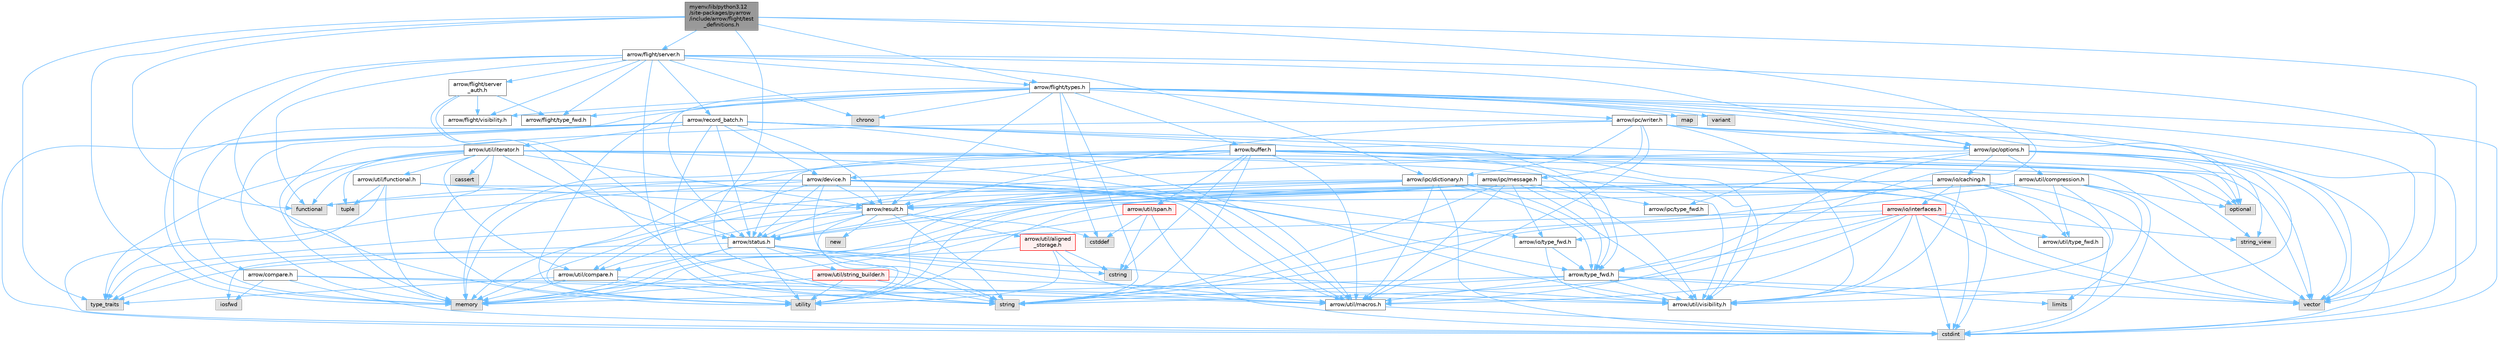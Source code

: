 digraph "myenv/lib/python3.12/site-packages/pyarrow/include/arrow/flight/test_definitions.h"
{
 // LATEX_PDF_SIZE
  bgcolor="transparent";
  edge [fontname=Helvetica,fontsize=10,labelfontname=Helvetica,labelfontsize=10];
  node [fontname=Helvetica,fontsize=10,shape=box,height=0.2,width=0.4];
  Node1 [id="Node000001",label="myenv/lib/python3.12\l/site-packages/pyarrow\l/include/arrow/flight/test\l_definitions.h",height=0.2,width=0.4,color="gray40", fillcolor="grey60", style="filled", fontcolor="black",tooltip=" "];
  Node1 -> Node2 [id="edge1_Node000001_Node000002",color="steelblue1",style="solid",tooltip=" "];
  Node2 [id="Node000002",label="functional",height=0.2,width=0.4,color="grey60", fillcolor="#E0E0E0", style="filled",tooltip=" "];
  Node1 -> Node3 [id="edge2_Node000001_Node000003",color="steelblue1",style="solid",tooltip=" "];
  Node3 [id="Node000003",label="memory",height=0.2,width=0.4,color="grey60", fillcolor="#E0E0E0", style="filled",tooltip=" "];
  Node1 -> Node4 [id="edge3_Node000001_Node000004",color="steelblue1",style="solid",tooltip=" "];
  Node4 [id="Node000004",label="string",height=0.2,width=0.4,color="grey60", fillcolor="#E0E0E0", style="filled",tooltip=" "];
  Node1 -> Node5 [id="edge4_Node000001_Node000005",color="steelblue1",style="solid",tooltip=" "];
  Node5 [id="Node000005",label="type_traits",height=0.2,width=0.4,color="grey60", fillcolor="#E0E0E0", style="filled",tooltip=" "];
  Node1 -> Node6 [id="edge5_Node000001_Node000006",color="steelblue1",style="solid",tooltip=" "];
  Node6 [id="Node000006",label="vector",height=0.2,width=0.4,color="grey60", fillcolor="#E0E0E0", style="filled",tooltip=" "];
  Node1 -> Node7 [id="edge6_Node000001_Node000007",color="steelblue1",style="solid",tooltip=" "];
  Node7 [id="Node000007",label="arrow/flight/server.h",height=0.2,width=0.4,color="grey40", fillcolor="white", style="filled",URL="$server_8h.html",tooltip=" "];
  Node7 -> Node8 [id="edge7_Node000007_Node000008",color="steelblue1",style="solid",tooltip=" "];
  Node8 [id="Node000008",label="chrono",height=0.2,width=0.4,color="grey60", fillcolor="#E0E0E0", style="filled",tooltip=" "];
  Node7 -> Node2 [id="edge8_Node000007_Node000002",color="steelblue1",style="solid",tooltip=" "];
  Node7 -> Node3 [id="edge9_Node000007_Node000003",color="steelblue1",style="solid",tooltip=" "];
  Node7 -> Node4 [id="edge10_Node000007_Node000004",color="steelblue1",style="solid",tooltip=" "];
  Node7 -> Node9 [id="edge11_Node000007_Node000009",color="steelblue1",style="solid",tooltip=" "];
  Node9 [id="Node000009",label="utility",height=0.2,width=0.4,color="grey60", fillcolor="#E0E0E0", style="filled",tooltip=" "];
  Node7 -> Node6 [id="edge12_Node000007_Node000006",color="steelblue1",style="solid",tooltip=" "];
  Node7 -> Node10 [id="edge13_Node000007_Node000010",color="steelblue1",style="solid",tooltip=" "];
  Node10 [id="Node000010",label="arrow/flight/server\l_auth.h",height=0.2,width=0.4,color="grey40", fillcolor="white", style="filled",URL="$server__auth_8h.html",tooltip=" "];
  Node10 -> Node4 [id="edge14_Node000010_Node000004",color="steelblue1",style="solid",tooltip=" "];
  Node10 -> Node11 [id="edge15_Node000010_Node000011",color="steelblue1",style="solid",tooltip=" "];
  Node11 [id="Node000011",label="arrow/flight/type_fwd.h",height=0.2,width=0.4,color="grey40", fillcolor="white", style="filled",URL="$arrow_2flight_2type__fwd_8h.html",tooltip=" "];
  Node10 -> Node12 [id="edge16_Node000010_Node000012",color="steelblue1",style="solid",tooltip=" "];
  Node12 [id="Node000012",label="arrow/flight/visibility.h",height=0.2,width=0.4,color="grey40", fillcolor="white", style="filled",URL="$include_2arrow_2flight_2visibility_8h.html",tooltip=" "];
  Node10 -> Node13 [id="edge17_Node000010_Node000013",color="steelblue1",style="solid",tooltip=" "];
  Node13 [id="Node000013",label="arrow/status.h",height=0.2,width=0.4,color="grey40", fillcolor="white", style="filled",URL="$status_8h.html",tooltip=" "];
  Node13 -> Node14 [id="edge18_Node000013_Node000014",color="steelblue1",style="solid",tooltip=" "];
  Node14 [id="Node000014",label="cstring",height=0.2,width=0.4,color="grey60", fillcolor="#E0E0E0", style="filled",tooltip=" "];
  Node13 -> Node15 [id="edge19_Node000013_Node000015",color="steelblue1",style="solid",tooltip=" "];
  Node15 [id="Node000015",label="iosfwd",height=0.2,width=0.4,color="grey60", fillcolor="#E0E0E0", style="filled",tooltip=" "];
  Node13 -> Node3 [id="edge20_Node000013_Node000003",color="steelblue1",style="solid",tooltip=" "];
  Node13 -> Node4 [id="edge21_Node000013_Node000004",color="steelblue1",style="solid",tooltip=" "];
  Node13 -> Node9 [id="edge22_Node000013_Node000009",color="steelblue1",style="solid",tooltip=" "];
  Node13 -> Node16 [id="edge23_Node000013_Node000016",color="steelblue1",style="solid",tooltip=" "];
  Node16 [id="Node000016",label="arrow/util/compare.h",height=0.2,width=0.4,color="grey40", fillcolor="white", style="filled",URL="$util_2compare_8h.html",tooltip=" "];
  Node16 -> Node3 [id="edge24_Node000016_Node000003",color="steelblue1",style="solid",tooltip=" "];
  Node16 -> Node5 [id="edge25_Node000016_Node000005",color="steelblue1",style="solid",tooltip=" "];
  Node16 -> Node9 [id="edge26_Node000016_Node000009",color="steelblue1",style="solid",tooltip=" "];
  Node16 -> Node17 [id="edge27_Node000016_Node000017",color="steelblue1",style="solid",tooltip=" "];
  Node17 [id="Node000017",label="arrow/util/macros.h",height=0.2,width=0.4,color="grey40", fillcolor="white", style="filled",URL="$macros_8h.html",tooltip=" "];
  Node17 -> Node18 [id="edge28_Node000017_Node000018",color="steelblue1",style="solid",tooltip=" "];
  Node18 [id="Node000018",label="cstdint",height=0.2,width=0.4,color="grey60", fillcolor="#E0E0E0", style="filled",tooltip=" "];
  Node13 -> Node17 [id="edge29_Node000013_Node000017",color="steelblue1",style="solid",tooltip=" "];
  Node13 -> Node19 [id="edge30_Node000013_Node000019",color="steelblue1",style="solid",tooltip=" "];
  Node19 [id="Node000019",label="arrow/util/string_builder.h",height=0.2,width=0.4,color="red", fillcolor="#FFF0F0", style="filled",URL="$string__builder_8h.html",tooltip=" "];
  Node19 -> Node3 [id="edge31_Node000019_Node000003",color="steelblue1",style="solid",tooltip=" "];
  Node19 -> Node4 [id="edge32_Node000019_Node000004",color="steelblue1",style="solid",tooltip=" "];
  Node19 -> Node9 [id="edge33_Node000019_Node000009",color="steelblue1",style="solid",tooltip=" "];
  Node19 -> Node21 [id="edge34_Node000019_Node000021",color="steelblue1",style="solid",tooltip=" "];
  Node21 [id="Node000021",label="arrow/util/visibility.h",height=0.2,width=0.4,color="grey40", fillcolor="white", style="filled",URL="$include_2arrow_2util_2visibility_8h.html",tooltip=" "];
  Node13 -> Node21 [id="edge35_Node000013_Node000021",color="steelblue1",style="solid",tooltip=" "];
  Node7 -> Node11 [id="edge36_Node000007_Node000011",color="steelblue1",style="solid",tooltip=" "];
  Node7 -> Node22 [id="edge37_Node000007_Node000022",color="steelblue1",style="solid",tooltip=" "];
  Node22 [id="Node000022",label="arrow/flight/types.h",height=0.2,width=0.4,color="grey40", fillcolor="white", style="filled",URL="$arrow_2flight_2types_8h.html",tooltip=" "];
  Node22 -> Node8 [id="edge38_Node000022_Node000008",color="steelblue1",style="solid",tooltip=" "];
  Node22 -> Node23 [id="edge39_Node000022_Node000023",color="steelblue1",style="solid",tooltip=" "];
  Node23 [id="Node000023",label="cstddef",height=0.2,width=0.4,color="grey60", fillcolor="#E0E0E0", style="filled",tooltip=" "];
  Node22 -> Node18 [id="edge40_Node000022_Node000018",color="steelblue1",style="solid",tooltip=" "];
  Node22 -> Node24 [id="edge41_Node000022_Node000024",color="steelblue1",style="solid",tooltip=" "];
  Node24 [id="Node000024",label="map",height=0.2,width=0.4,color="grey60", fillcolor="#E0E0E0", style="filled",tooltip=" "];
  Node22 -> Node3 [id="edge42_Node000022_Node000003",color="steelblue1",style="solid",tooltip=" "];
  Node22 -> Node25 [id="edge43_Node000022_Node000025",color="steelblue1",style="solid",tooltip=" "];
  Node25 [id="Node000025",label="optional",height=0.2,width=0.4,color="grey60", fillcolor="#E0E0E0", style="filled",tooltip=" "];
  Node22 -> Node4 [id="edge44_Node000022_Node000004",color="steelblue1",style="solid",tooltip=" "];
  Node22 -> Node26 [id="edge45_Node000022_Node000026",color="steelblue1",style="solid",tooltip=" "];
  Node26 [id="Node000026",label="string_view",height=0.2,width=0.4,color="grey60", fillcolor="#E0E0E0", style="filled",tooltip=" "];
  Node22 -> Node9 [id="edge46_Node000022_Node000009",color="steelblue1",style="solid",tooltip=" "];
  Node22 -> Node27 [id="edge47_Node000022_Node000027",color="steelblue1",style="solid",tooltip=" "];
  Node27 [id="Node000027",label="variant",height=0.2,width=0.4,color="grey60", fillcolor="#E0E0E0", style="filled",tooltip=" "];
  Node22 -> Node6 [id="edge48_Node000022_Node000006",color="steelblue1",style="solid",tooltip=" "];
  Node22 -> Node28 [id="edge49_Node000022_Node000028",color="steelblue1",style="solid",tooltip=" "];
  Node28 [id="Node000028",label="arrow/buffer.h",height=0.2,width=0.4,color="grey40", fillcolor="white", style="filled",URL="$buffer_8h.html",tooltip=" "];
  Node28 -> Node18 [id="edge50_Node000028_Node000018",color="steelblue1",style="solid",tooltip=" "];
  Node28 -> Node14 [id="edge51_Node000028_Node000014",color="steelblue1",style="solid",tooltip=" "];
  Node28 -> Node3 [id="edge52_Node000028_Node000003",color="steelblue1",style="solid",tooltip=" "];
  Node28 -> Node25 [id="edge53_Node000028_Node000025",color="steelblue1",style="solid",tooltip=" "];
  Node28 -> Node4 [id="edge54_Node000028_Node000004",color="steelblue1",style="solid",tooltip=" "];
  Node28 -> Node26 [id="edge55_Node000028_Node000026",color="steelblue1",style="solid",tooltip=" "];
  Node28 -> Node9 [id="edge56_Node000028_Node000009",color="steelblue1",style="solid",tooltip=" "];
  Node28 -> Node6 [id="edge57_Node000028_Node000006",color="steelblue1",style="solid",tooltip=" "];
  Node28 -> Node29 [id="edge58_Node000028_Node000029",color="steelblue1",style="solid",tooltip=" "];
  Node29 [id="Node000029",label="arrow/device.h",height=0.2,width=0.4,color="grey40", fillcolor="white", style="filled",URL="$device_8h.html",tooltip=" "];
  Node29 -> Node18 [id="edge59_Node000029_Node000018",color="steelblue1",style="solid",tooltip=" "];
  Node29 -> Node2 [id="edge60_Node000029_Node000002",color="steelblue1",style="solid",tooltip=" "];
  Node29 -> Node3 [id="edge61_Node000029_Node000003",color="steelblue1",style="solid",tooltip=" "];
  Node29 -> Node4 [id="edge62_Node000029_Node000004",color="steelblue1",style="solid",tooltip=" "];
  Node29 -> Node30 [id="edge63_Node000029_Node000030",color="steelblue1",style="solid",tooltip=" "];
  Node30 [id="Node000030",label="arrow/io/type_fwd.h",height=0.2,width=0.4,color="grey40", fillcolor="white", style="filled",URL="$arrow_2io_2type__fwd_8h.html",tooltip=" "];
  Node30 -> Node31 [id="edge64_Node000030_Node000031",color="steelblue1",style="solid",tooltip=" "];
  Node31 [id="Node000031",label="arrow/type_fwd.h",height=0.2,width=0.4,color="grey40", fillcolor="white", style="filled",URL="$arrow_2type__fwd_8h.html",tooltip=" "];
  Node31 -> Node32 [id="edge65_Node000031_Node000032",color="steelblue1",style="solid",tooltip=" "];
  Node32 [id="Node000032",label="limits",height=0.2,width=0.4,color="grey60", fillcolor="#E0E0E0", style="filled",tooltip=" "];
  Node31 -> Node3 [id="edge66_Node000031_Node000003",color="steelblue1",style="solid",tooltip=" "];
  Node31 -> Node4 [id="edge67_Node000031_Node000004",color="steelblue1",style="solid",tooltip=" "];
  Node31 -> Node6 [id="edge68_Node000031_Node000006",color="steelblue1",style="solid",tooltip=" "];
  Node31 -> Node17 [id="edge69_Node000031_Node000017",color="steelblue1",style="solid",tooltip=" "];
  Node31 -> Node21 [id="edge70_Node000031_Node000021",color="steelblue1",style="solid",tooltip=" "];
  Node30 -> Node21 [id="edge71_Node000030_Node000021",color="steelblue1",style="solid",tooltip=" "];
  Node29 -> Node33 [id="edge72_Node000029_Node000033",color="steelblue1",style="solid",tooltip=" "];
  Node33 [id="Node000033",label="arrow/result.h",height=0.2,width=0.4,color="grey40", fillcolor="white", style="filled",URL="$result_8h.html",tooltip=" "];
  Node33 -> Node23 [id="edge73_Node000033_Node000023",color="steelblue1",style="solid",tooltip=" "];
  Node33 -> Node34 [id="edge74_Node000033_Node000034",color="steelblue1",style="solid",tooltip=" "];
  Node34 [id="Node000034",label="new",height=0.2,width=0.4,color="grey60", fillcolor="#E0E0E0", style="filled",tooltip=" "];
  Node33 -> Node4 [id="edge75_Node000033_Node000004",color="steelblue1",style="solid",tooltip=" "];
  Node33 -> Node5 [id="edge76_Node000033_Node000005",color="steelblue1",style="solid",tooltip=" "];
  Node33 -> Node9 [id="edge77_Node000033_Node000009",color="steelblue1",style="solid",tooltip=" "];
  Node33 -> Node13 [id="edge78_Node000033_Node000013",color="steelblue1",style="solid",tooltip=" "];
  Node33 -> Node35 [id="edge79_Node000033_Node000035",color="steelblue1",style="solid",tooltip=" "];
  Node35 [id="Node000035",label="arrow/util/aligned\l_storage.h",height=0.2,width=0.4,color="red", fillcolor="#FFF0F0", style="filled",URL="$aligned__storage_8h.html",tooltip=" "];
  Node35 -> Node14 [id="edge80_Node000035_Node000014",color="steelblue1",style="solid",tooltip=" "];
  Node35 -> Node5 [id="edge81_Node000035_Node000005",color="steelblue1",style="solid",tooltip=" "];
  Node35 -> Node9 [id="edge82_Node000035_Node000009",color="steelblue1",style="solid",tooltip=" "];
  Node35 -> Node17 [id="edge83_Node000035_Node000017",color="steelblue1",style="solid",tooltip=" "];
  Node33 -> Node16 [id="edge84_Node000033_Node000016",color="steelblue1",style="solid",tooltip=" "];
  Node29 -> Node13 [id="edge85_Node000029_Node000013",color="steelblue1",style="solid",tooltip=" "];
  Node29 -> Node31 [id="edge86_Node000029_Node000031",color="steelblue1",style="solid",tooltip=" "];
  Node29 -> Node16 [id="edge87_Node000029_Node000016",color="steelblue1",style="solid",tooltip=" "];
  Node29 -> Node17 [id="edge88_Node000029_Node000017",color="steelblue1",style="solid",tooltip=" "];
  Node29 -> Node21 [id="edge89_Node000029_Node000021",color="steelblue1",style="solid",tooltip=" "];
  Node28 -> Node13 [id="edge90_Node000028_Node000013",color="steelblue1",style="solid",tooltip=" "];
  Node28 -> Node31 [id="edge91_Node000028_Node000031",color="steelblue1",style="solid",tooltip=" "];
  Node28 -> Node17 [id="edge92_Node000028_Node000017",color="steelblue1",style="solid",tooltip=" "];
  Node28 -> Node37 [id="edge93_Node000028_Node000037",color="steelblue1",style="solid",tooltip=" "];
  Node37 [id="Node000037",label="arrow/util/span.h",height=0.2,width=0.4,color="red", fillcolor="#FFF0F0", style="filled",URL="$span_8h.html",tooltip=" "];
  Node37 -> Node23 [id="edge94_Node000037_Node000023",color="steelblue1",style="solid",tooltip=" "];
  Node37 -> Node18 [id="edge95_Node000037_Node000018",color="steelblue1",style="solid",tooltip=" "];
  Node37 -> Node14 [id="edge96_Node000037_Node000014",color="steelblue1",style="solid",tooltip=" "];
  Node37 -> Node5 [id="edge97_Node000037_Node000005",color="steelblue1",style="solid",tooltip=" "];
  Node28 -> Node21 [id="edge98_Node000028_Node000021",color="steelblue1",style="solid",tooltip=" "];
  Node22 -> Node11 [id="edge99_Node000022_Node000011",color="steelblue1",style="solid",tooltip=" "];
  Node22 -> Node12 [id="edge100_Node000022_Node000012",color="steelblue1",style="solid",tooltip=" "];
  Node22 -> Node39 [id="edge101_Node000022_Node000039",color="steelblue1",style="solid",tooltip=" "];
  Node39 [id="Node000039",label="arrow/ipc/options.h",height=0.2,width=0.4,color="grey40", fillcolor="white", style="filled",URL="$ipc_2options_8h.html",tooltip=" "];
  Node39 -> Node18 [id="edge102_Node000039_Node000018",color="steelblue1",style="solid",tooltip=" "];
  Node39 -> Node25 [id="edge103_Node000039_Node000025",color="steelblue1",style="solid",tooltip=" "];
  Node39 -> Node6 [id="edge104_Node000039_Node000006",color="steelblue1",style="solid",tooltip=" "];
  Node39 -> Node40 [id="edge105_Node000039_Node000040",color="steelblue1",style="solid",tooltip=" "];
  Node40 [id="Node000040",label="arrow/io/caching.h",height=0.2,width=0.4,color="grey40", fillcolor="white", style="filled",URL="$caching_8h.html",tooltip=" "];
  Node40 -> Node18 [id="edge106_Node000040_Node000018",color="steelblue1",style="solid",tooltip=" "];
  Node40 -> Node3 [id="edge107_Node000040_Node000003",color="steelblue1",style="solid",tooltip=" "];
  Node40 -> Node4 [id="edge108_Node000040_Node000004",color="steelblue1",style="solid",tooltip=" "];
  Node40 -> Node9 [id="edge109_Node000040_Node000009",color="steelblue1",style="solid",tooltip=" "];
  Node40 -> Node6 [id="edge110_Node000040_Node000006",color="steelblue1",style="solid",tooltip=" "];
  Node40 -> Node41 [id="edge111_Node000040_Node000041",color="steelblue1",style="solid",tooltip=" "];
  Node41 [id="Node000041",label="arrow/io/interfaces.h",height=0.2,width=0.4,color="red", fillcolor="#FFF0F0", style="filled",URL="$interfaces_8h.html",tooltip=" "];
  Node41 -> Node18 [id="edge112_Node000041_Node000018",color="steelblue1",style="solid",tooltip=" "];
  Node41 -> Node3 [id="edge113_Node000041_Node000003",color="steelblue1",style="solid",tooltip=" "];
  Node41 -> Node4 [id="edge114_Node000041_Node000004",color="steelblue1",style="solid",tooltip=" "];
  Node41 -> Node26 [id="edge115_Node000041_Node000026",color="steelblue1",style="solid",tooltip=" "];
  Node41 -> Node6 [id="edge116_Node000041_Node000006",color="steelblue1",style="solid",tooltip=" "];
  Node41 -> Node30 [id="edge117_Node000041_Node000030",color="steelblue1",style="solid",tooltip=" "];
  Node41 -> Node31 [id="edge118_Node000041_Node000031",color="steelblue1",style="solid",tooltip=" "];
  Node41 -> Node17 [id="edge119_Node000041_Node000017",color="steelblue1",style="solid",tooltip=" "];
  Node41 -> Node43 [id="edge120_Node000041_Node000043",color="steelblue1",style="solid",tooltip=" "];
  Node43 [id="Node000043",label="arrow/util/type_fwd.h",height=0.2,width=0.4,color="grey40", fillcolor="white", style="filled",URL="$arrow_2util_2type__fwd_8h.html",tooltip=" "];
  Node41 -> Node21 [id="edge121_Node000041_Node000021",color="steelblue1",style="solid",tooltip=" "];
  Node40 -> Node43 [id="edge122_Node000040_Node000043",color="steelblue1",style="solid",tooltip=" "];
  Node40 -> Node21 [id="edge123_Node000040_Node000021",color="steelblue1",style="solid",tooltip=" "];
  Node39 -> Node44 [id="edge124_Node000039_Node000044",color="steelblue1",style="solid",tooltip=" "];
  Node44 [id="Node000044",label="arrow/ipc/type_fwd.h",height=0.2,width=0.4,color="grey40", fillcolor="white", style="filled",URL="$arrow_2ipc_2type__fwd_8h.html",tooltip=" "];
  Node39 -> Node13 [id="edge125_Node000039_Node000013",color="steelblue1",style="solid",tooltip=" "];
  Node39 -> Node31 [id="edge126_Node000039_Node000031",color="steelblue1",style="solid",tooltip=" "];
  Node39 -> Node45 [id="edge127_Node000039_Node000045",color="steelblue1",style="solid",tooltip=" "];
  Node45 [id="Node000045",label="arrow/util/compression.h",height=0.2,width=0.4,color="grey40", fillcolor="white", style="filled",URL="$compression_8h.html",tooltip=" "];
  Node45 -> Node18 [id="edge128_Node000045_Node000018",color="steelblue1",style="solid",tooltip=" "];
  Node45 -> Node32 [id="edge129_Node000045_Node000032",color="steelblue1",style="solid",tooltip=" "];
  Node45 -> Node3 [id="edge130_Node000045_Node000003",color="steelblue1",style="solid",tooltip=" "];
  Node45 -> Node25 [id="edge131_Node000045_Node000025",color="steelblue1",style="solid",tooltip=" "];
  Node45 -> Node4 [id="edge132_Node000045_Node000004",color="steelblue1",style="solid",tooltip=" "];
  Node45 -> Node33 [id="edge133_Node000045_Node000033",color="steelblue1",style="solid",tooltip=" "];
  Node45 -> Node13 [id="edge134_Node000045_Node000013",color="steelblue1",style="solid",tooltip=" "];
  Node45 -> Node43 [id="edge135_Node000045_Node000043",color="steelblue1",style="solid",tooltip=" "];
  Node45 -> Node21 [id="edge136_Node000045_Node000021",color="steelblue1",style="solid",tooltip=" "];
  Node39 -> Node21 [id="edge137_Node000039_Node000021",color="steelblue1",style="solid",tooltip=" "];
  Node22 -> Node46 [id="edge138_Node000022_Node000046",color="steelblue1",style="solid",tooltip=" "];
  Node46 [id="Node000046",label="arrow/ipc/writer.h",height=0.2,width=0.4,color="grey40", fillcolor="white", style="filled",URL="$arrow_2ipc_2writer_8h.html",tooltip=" "];
  Node46 -> Node18 [id="edge139_Node000046_Node000018",color="steelblue1",style="solid",tooltip=" "];
  Node46 -> Node3 [id="edge140_Node000046_Node000003",color="steelblue1",style="solid",tooltip=" "];
  Node46 -> Node6 [id="edge141_Node000046_Node000006",color="steelblue1",style="solid",tooltip=" "];
  Node46 -> Node47 [id="edge142_Node000046_Node000047",color="steelblue1",style="solid",tooltip=" "];
  Node47 [id="Node000047",label="arrow/ipc/dictionary.h",height=0.2,width=0.4,color="grey40", fillcolor="white", style="filled",URL="$dictionary_8h.html",tooltip=" "];
  Node47 -> Node18 [id="edge143_Node000047_Node000018",color="steelblue1",style="solid",tooltip=" "];
  Node47 -> Node3 [id="edge144_Node000047_Node000003",color="steelblue1",style="solid",tooltip=" "];
  Node47 -> Node9 [id="edge145_Node000047_Node000009",color="steelblue1",style="solid",tooltip=" "];
  Node47 -> Node6 [id="edge146_Node000047_Node000006",color="steelblue1",style="solid",tooltip=" "];
  Node47 -> Node33 [id="edge147_Node000047_Node000033",color="steelblue1",style="solid",tooltip=" "];
  Node47 -> Node13 [id="edge148_Node000047_Node000013",color="steelblue1",style="solid",tooltip=" "];
  Node47 -> Node31 [id="edge149_Node000047_Node000031",color="steelblue1",style="solid",tooltip=" "];
  Node47 -> Node17 [id="edge150_Node000047_Node000017",color="steelblue1",style="solid",tooltip=" "];
  Node47 -> Node21 [id="edge151_Node000047_Node000021",color="steelblue1",style="solid",tooltip=" "];
  Node46 -> Node48 [id="edge152_Node000046_Node000048",color="steelblue1",style="solid",tooltip=" "];
  Node48 [id="Node000048",label="arrow/ipc/message.h",height=0.2,width=0.4,color="grey40", fillcolor="white", style="filled",URL="$message_8h.html",tooltip=" "];
  Node48 -> Node18 [id="edge153_Node000048_Node000018",color="steelblue1",style="solid",tooltip=" "];
  Node48 -> Node2 [id="edge154_Node000048_Node000002",color="steelblue1",style="solid",tooltip=" "];
  Node48 -> Node3 [id="edge155_Node000048_Node000003",color="steelblue1",style="solid",tooltip=" "];
  Node48 -> Node4 [id="edge156_Node000048_Node000004",color="steelblue1",style="solid",tooltip=" "];
  Node48 -> Node9 [id="edge157_Node000048_Node000009",color="steelblue1",style="solid",tooltip=" "];
  Node48 -> Node30 [id="edge158_Node000048_Node000030",color="steelblue1",style="solid",tooltip=" "];
  Node48 -> Node44 [id="edge159_Node000048_Node000044",color="steelblue1",style="solid",tooltip=" "];
  Node48 -> Node33 [id="edge160_Node000048_Node000033",color="steelblue1",style="solid",tooltip=" "];
  Node48 -> Node13 [id="edge161_Node000048_Node000013",color="steelblue1",style="solid",tooltip=" "];
  Node48 -> Node31 [id="edge162_Node000048_Node000031",color="steelblue1",style="solid",tooltip=" "];
  Node48 -> Node17 [id="edge163_Node000048_Node000017",color="steelblue1",style="solid",tooltip=" "];
  Node48 -> Node21 [id="edge164_Node000048_Node000021",color="steelblue1",style="solid",tooltip=" "];
  Node46 -> Node39 [id="edge165_Node000046_Node000039",color="steelblue1",style="solid",tooltip=" "];
  Node46 -> Node33 [id="edge166_Node000046_Node000033",color="steelblue1",style="solid",tooltip=" "];
  Node46 -> Node17 [id="edge167_Node000046_Node000017",color="steelblue1",style="solid",tooltip=" "];
  Node46 -> Node21 [id="edge168_Node000046_Node000021",color="steelblue1",style="solid",tooltip=" "];
  Node22 -> Node33 [id="edge169_Node000022_Node000033",color="steelblue1",style="solid",tooltip=" "];
  Node22 -> Node13 [id="edge170_Node000022_Node000013",color="steelblue1",style="solid",tooltip=" "];
  Node7 -> Node12 [id="edge171_Node000007_Node000012",color="steelblue1",style="solid",tooltip=" "];
  Node7 -> Node47 [id="edge172_Node000007_Node000047",color="steelblue1",style="solid",tooltip=" "];
  Node7 -> Node39 [id="edge173_Node000007_Node000039",color="steelblue1",style="solid",tooltip=" "];
  Node7 -> Node49 [id="edge174_Node000007_Node000049",color="steelblue1",style="solid",tooltip=" "];
  Node49 [id="Node000049",label="arrow/record_batch.h",height=0.2,width=0.4,color="grey40", fillcolor="white", style="filled",URL="$record__batch_8h.html",tooltip=" "];
  Node49 -> Node18 [id="edge175_Node000049_Node000018",color="steelblue1",style="solid",tooltip=" "];
  Node49 -> Node3 [id="edge176_Node000049_Node000003",color="steelblue1",style="solid",tooltip=" "];
  Node49 -> Node4 [id="edge177_Node000049_Node000004",color="steelblue1",style="solid",tooltip=" "];
  Node49 -> Node6 [id="edge178_Node000049_Node000006",color="steelblue1",style="solid",tooltip=" "];
  Node49 -> Node50 [id="edge179_Node000049_Node000050",color="steelblue1",style="solid",tooltip=" "];
  Node50 [id="Node000050",label="arrow/compare.h",height=0.2,width=0.4,color="grey40", fillcolor="white", style="filled",URL="$compare_8h.html",tooltip=" "];
  Node50 -> Node18 [id="edge180_Node000050_Node000018",color="steelblue1",style="solid",tooltip=" "];
  Node50 -> Node15 [id="edge181_Node000050_Node000015",color="steelblue1",style="solid",tooltip=" "];
  Node50 -> Node17 [id="edge182_Node000050_Node000017",color="steelblue1",style="solid",tooltip=" "];
  Node50 -> Node21 [id="edge183_Node000050_Node000021",color="steelblue1",style="solid",tooltip=" "];
  Node49 -> Node29 [id="edge184_Node000049_Node000029",color="steelblue1",style="solid",tooltip=" "];
  Node49 -> Node33 [id="edge185_Node000049_Node000033",color="steelblue1",style="solid",tooltip=" "];
  Node49 -> Node13 [id="edge186_Node000049_Node000013",color="steelblue1",style="solid",tooltip=" "];
  Node49 -> Node31 [id="edge187_Node000049_Node000031",color="steelblue1",style="solid",tooltip=" "];
  Node49 -> Node51 [id="edge188_Node000049_Node000051",color="steelblue1",style="solid",tooltip=" "];
  Node51 [id="Node000051",label="arrow/util/iterator.h",height=0.2,width=0.4,color="grey40", fillcolor="white", style="filled",URL="$iterator_8h.html",tooltip=" "];
  Node51 -> Node52 [id="edge189_Node000051_Node000052",color="steelblue1",style="solid",tooltip=" "];
  Node52 [id="Node000052",label="cassert",height=0.2,width=0.4,color="grey60", fillcolor="#E0E0E0", style="filled",tooltip=" "];
  Node51 -> Node2 [id="edge190_Node000051_Node000002",color="steelblue1",style="solid",tooltip=" "];
  Node51 -> Node3 [id="edge191_Node000051_Node000003",color="steelblue1",style="solid",tooltip=" "];
  Node51 -> Node25 [id="edge192_Node000051_Node000025",color="steelblue1",style="solid",tooltip=" "];
  Node51 -> Node53 [id="edge193_Node000051_Node000053",color="steelblue1",style="solid",tooltip=" "];
  Node53 [id="Node000053",label="tuple",height=0.2,width=0.4,color="grey60", fillcolor="#E0E0E0", style="filled",tooltip=" "];
  Node51 -> Node5 [id="edge194_Node000051_Node000005",color="steelblue1",style="solid",tooltip=" "];
  Node51 -> Node9 [id="edge195_Node000051_Node000009",color="steelblue1",style="solid",tooltip=" "];
  Node51 -> Node6 [id="edge196_Node000051_Node000006",color="steelblue1",style="solid",tooltip=" "];
  Node51 -> Node33 [id="edge197_Node000051_Node000033",color="steelblue1",style="solid",tooltip=" "];
  Node51 -> Node13 [id="edge198_Node000051_Node000013",color="steelblue1",style="solid",tooltip=" "];
  Node51 -> Node16 [id="edge199_Node000051_Node000016",color="steelblue1",style="solid",tooltip=" "];
  Node51 -> Node54 [id="edge200_Node000051_Node000054",color="steelblue1",style="solid",tooltip=" "];
  Node54 [id="Node000054",label="arrow/util/functional.h",height=0.2,width=0.4,color="grey40", fillcolor="white", style="filled",URL="$functional_8h.html",tooltip=" "];
  Node54 -> Node3 [id="edge201_Node000054_Node000003",color="steelblue1",style="solid",tooltip=" "];
  Node54 -> Node53 [id="edge202_Node000054_Node000053",color="steelblue1",style="solid",tooltip=" "];
  Node54 -> Node5 [id="edge203_Node000054_Node000005",color="steelblue1",style="solid",tooltip=" "];
  Node54 -> Node33 [id="edge204_Node000054_Node000033",color="steelblue1",style="solid",tooltip=" "];
  Node54 -> Node17 [id="edge205_Node000054_Node000017",color="steelblue1",style="solid",tooltip=" "];
  Node51 -> Node17 [id="edge206_Node000051_Node000017",color="steelblue1",style="solid",tooltip=" "];
  Node51 -> Node21 [id="edge207_Node000051_Node000021",color="steelblue1",style="solid",tooltip=" "];
  Node49 -> Node17 [id="edge208_Node000049_Node000017",color="steelblue1",style="solid",tooltip=" "];
  Node49 -> Node21 [id="edge209_Node000049_Node000021",color="steelblue1",style="solid",tooltip=" "];
  Node1 -> Node22 [id="edge210_Node000001_Node000022",color="steelblue1",style="solid",tooltip=" "];
  Node1 -> Node17 [id="edge211_Node000001_Node000017",color="steelblue1",style="solid",tooltip=" "];
}
